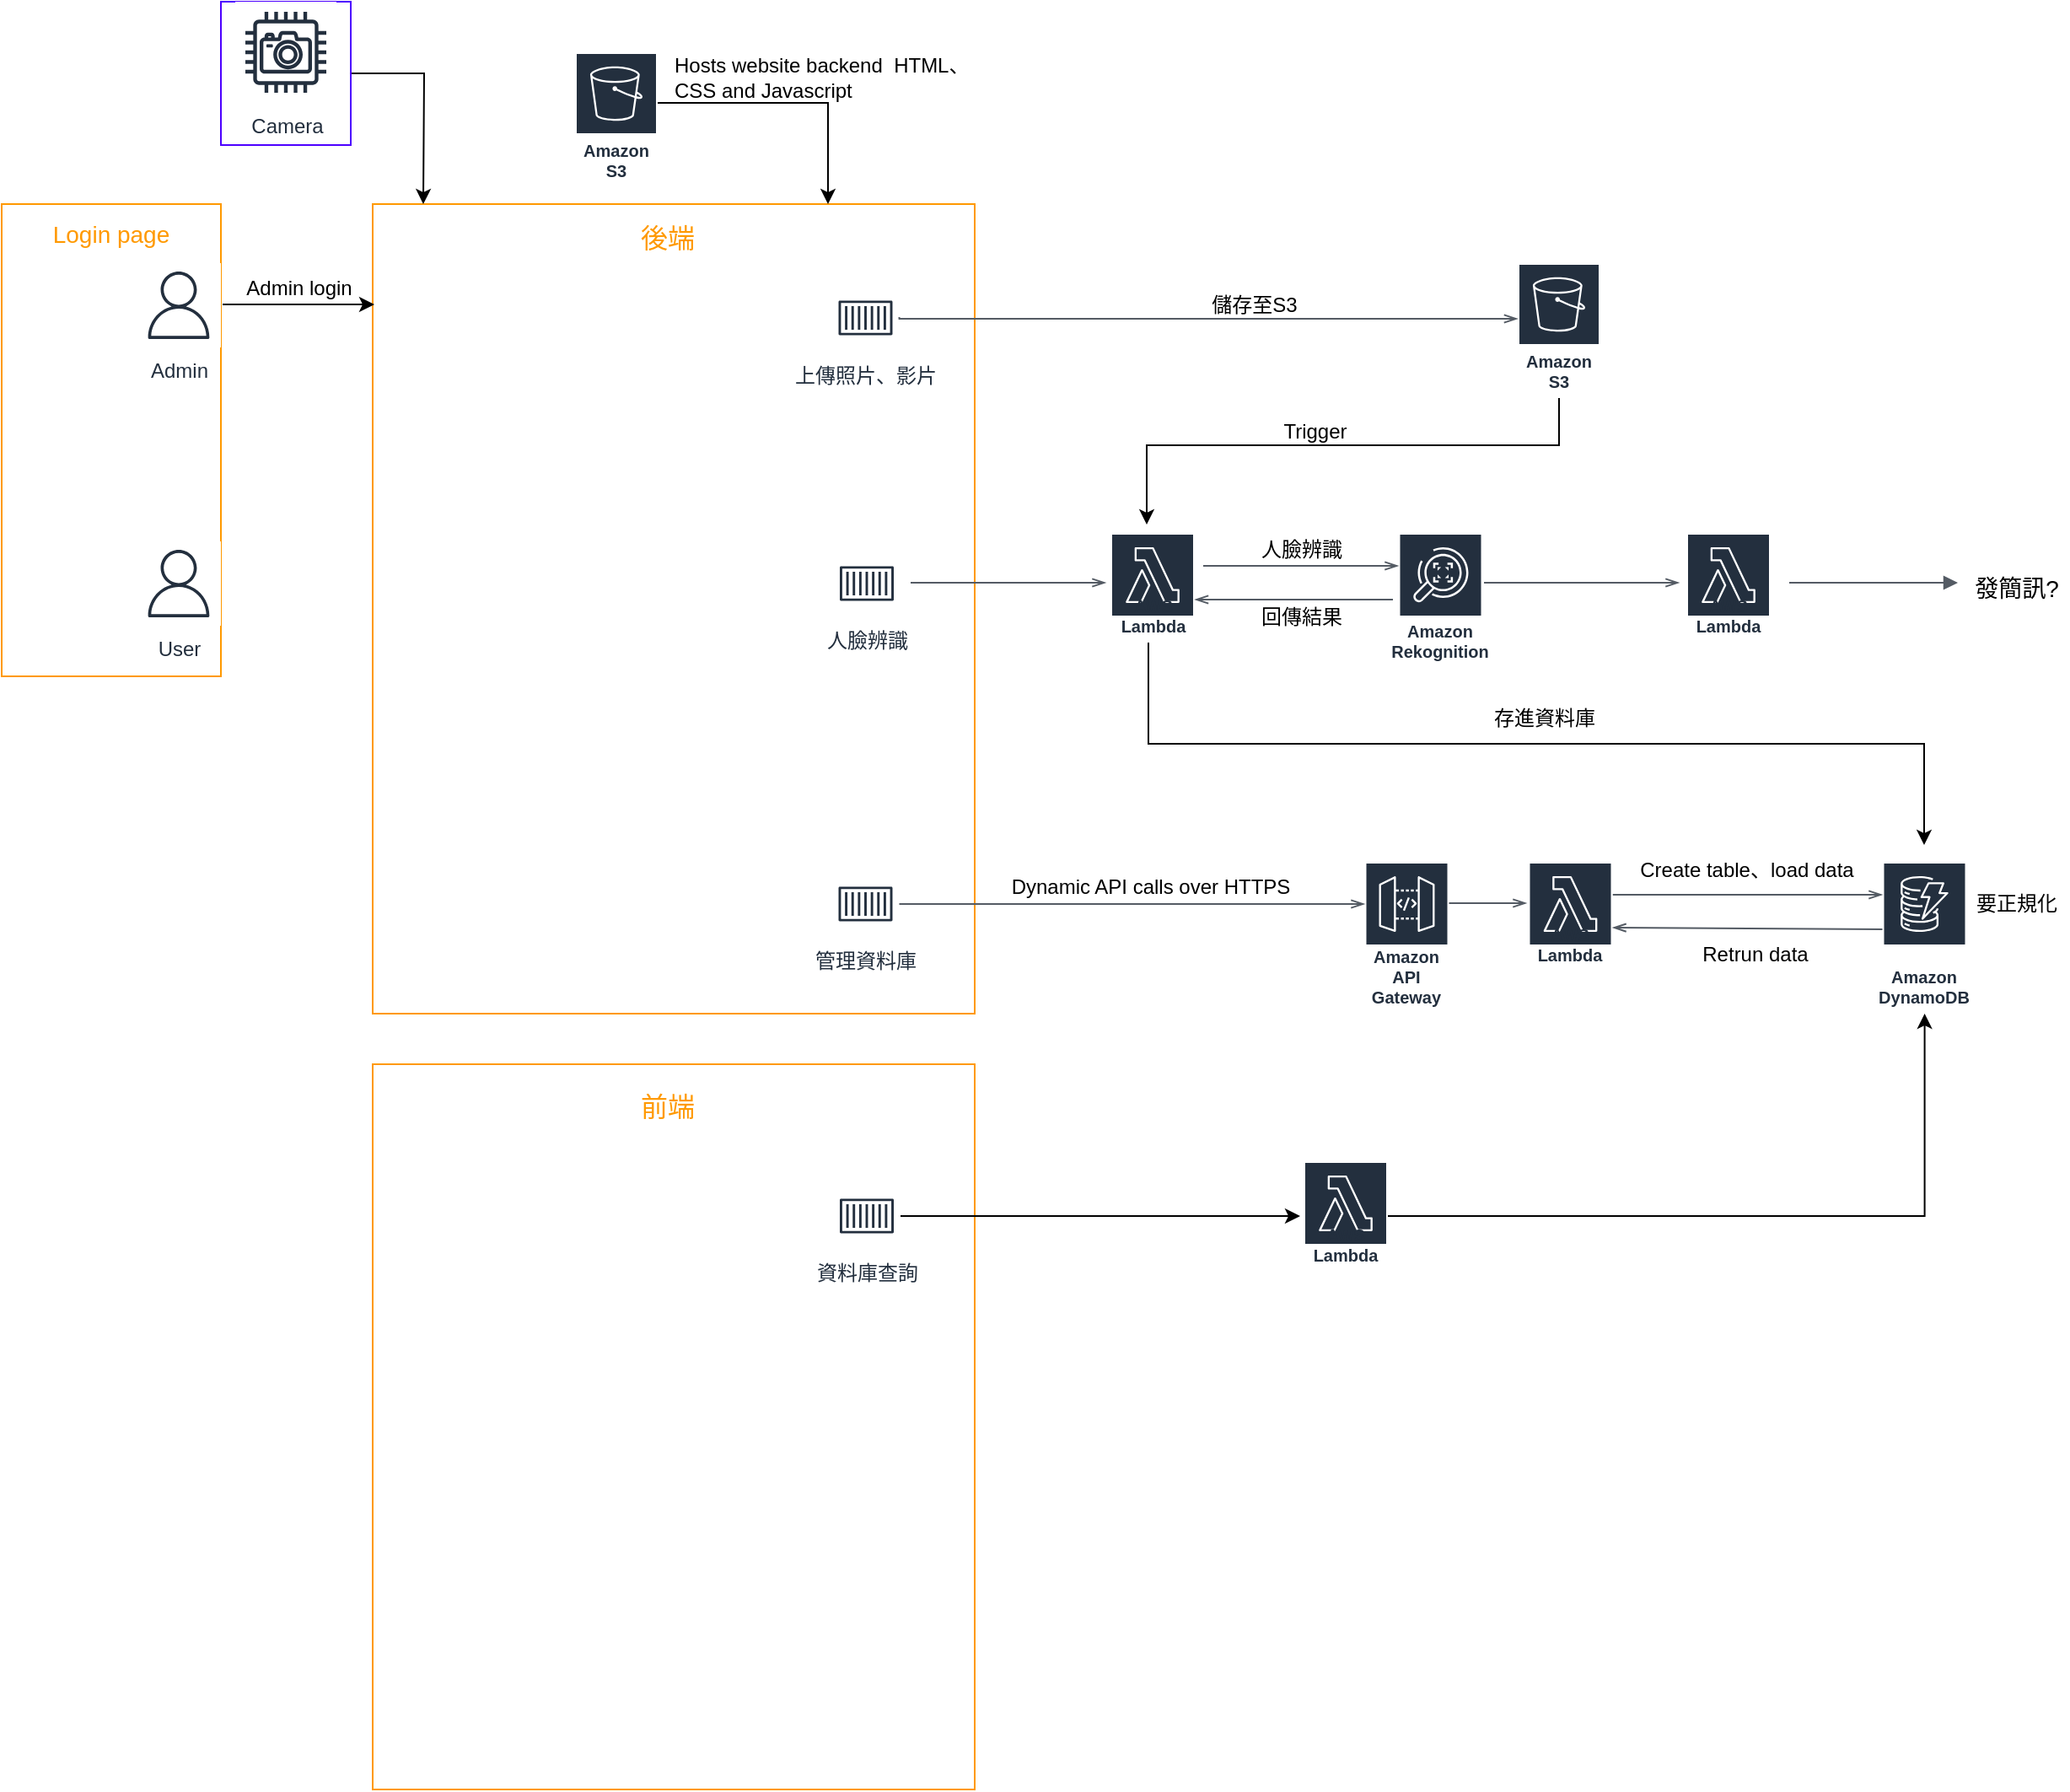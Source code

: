 <mxfile version="22.1.21" type="github">
  <diagram name="第 1 页" id="VFCjEm5W6MaqiMix1aKl">
    <mxGraphModel dx="2626" dy="2159" grid="1" gridSize="10" guides="1" tooltips="1" connect="1" arrows="1" fold="1" page="1" pageScale="1" pageWidth="827" pageHeight="1169" math="0" shadow="0">
      <root>
        <mxCell id="0" />
        <mxCell id="1" parent="0" />
        <mxCell id="pPQGrUG8o8pBh9T2TDlA-16" value="" style="outlineConnect=0;gradientColor=none;html=1;whiteSpace=wrap;fontSize=12;fontStyle=0;strokeColor=#FF9900;fillColor=none;verticalAlign=top;align=center;fontColor=#FF9900;dashed=0;spacingTop=3;" parent="1" vertex="1">
          <mxGeometry x="70" y="600" width="357" height="430" as="geometry" />
        </mxCell>
        <mxCell id="O1jKtoPmyAMp938oBS-_-8" value="" style="outlineConnect=0;gradientColor=none;html=1;whiteSpace=wrap;fontSize=12;fontStyle=0;strokeColor=#FF9900;fillColor=none;verticalAlign=top;align=center;fontColor=#FF9900;dashed=0;spacingTop=3;" parent="1" vertex="1">
          <mxGeometry x="70" y="90" width="357" height="480" as="geometry" />
        </mxCell>
        <mxCell id="O1jKtoPmyAMp938oBS-_-39" value="&lt;font style=&quot;font-size: 14px;&quot;&gt;Login page&lt;/font&gt;" style="outlineConnect=0;gradientColor=none;html=1;whiteSpace=wrap;fontSize=12;fontStyle=0;strokeColor=#FF9900;fillColor=none;verticalAlign=top;align=center;fontColor=#FF9900;dashed=0;spacingTop=3;" parent="1" vertex="1">
          <mxGeometry x="-150" y="90" width="130" height="280" as="geometry" />
        </mxCell>
        <mxCell id="O1jKtoPmyAMp938oBS-_-44" style="edgeStyle=orthogonalEdgeStyle;rounded=0;orthogonalLoop=1;jettySize=auto;html=1;" parent="1" edge="1">
          <mxGeometry relative="1" as="geometry">
            <mxPoint x="71" y="149.5" as="targetPoint" />
            <mxPoint x="-19" y="149.5" as="sourcePoint" />
          </mxGeometry>
        </mxCell>
        <mxCell id="O1jKtoPmyAMp938oBS-_-2" value="Admin&lt;br&gt;" style="sketch=0;outlineConnect=0;fontColor=#232F3E;gradientColor=none;strokeColor=#232F3E;fillColor=#ffffff;dashed=0;verticalLabelPosition=bottom;verticalAlign=top;align=center;html=1;fontSize=12;fontStyle=0;aspect=fixed;shape=mxgraph.aws4.resourceIcon;resIcon=mxgraph.aws4.user;" parent="1" vertex="1">
          <mxGeometry x="-70" y="125" width="50" height="50" as="geometry" />
        </mxCell>
        <mxCell id="O1jKtoPmyAMp938oBS-_-15" value="管理資料庫" style="sketch=0;outlineConnect=0;fontColor=#232F3E;gradientColor=none;strokeColor=#232F3E;fillColor=#ffffff;dashed=0;verticalLabelPosition=bottom;verticalAlign=top;align=center;html=1;fontSize=12;fontStyle=0;aspect=fixed;shape=mxgraph.aws4.resourceIcon;resIcon=mxgraph.aws4.container_1;" parent="1" vertex="1">
          <mxGeometry x="342.25" y="485" width="40" height="40" as="geometry" />
        </mxCell>
        <mxCell id="O1jKtoPmyAMp938oBS-_-17" value="人臉辨識" style="sketch=0;outlineConnect=0;fontColor=#232F3E;gradientColor=none;strokeColor=#232F3E;fillColor=#ffffff;dashed=0;verticalLabelPosition=bottom;verticalAlign=top;align=center;html=1;fontSize=12;fontStyle=0;aspect=fixed;shape=mxgraph.aws4.resourceIcon;resIcon=mxgraph.aws4.container_1;" parent="1" vertex="1">
          <mxGeometry x="343" y="295" width="40" height="40" as="geometry" />
        </mxCell>
        <mxCell id="O1jKtoPmyAMp938oBS-_-25" style="edgeStyle=orthogonalEdgeStyle;rounded=0;orthogonalLoop=1;jettySize=auto;html=1;exitX=0.5;exitY=1;exitDx=0;exitDy=0;" parent="1" edge="1">
          <mxGeometry relative="1" as="geometry">
            <mxPoint x="316.75" y="157.5" as="sourcePoint" />
            <mxPoint x="316.75" y="157.5" as="targetPoint" />
          </mxGeometry>
        </mxCell>
        <mxCell id="O1jKtoPmyAMp938oBS-_-31" value="Amazon DynamoDB" style="sketch=0;outlineConnect=0;fontColor=#232F3E;gradientColor=none;strokeColor=#ffffff;fillColor=#232F3E;dashed=0;verticalLabelPosition=middle;verticalAlign=bottom;align=center;html=1;whiteSpace=wrap;fontSize=10;fontStyle=1;spacing=3;shape=mxgraph.aws4.productIcon;prIcon=mxgraph.aws4.dynamodb;" parent="1" vertex="1">
          <mxGeometry x="965.25" y="480" width="50" height="90" as="geometry" />
        </mxCell>
        <mxCell id="O1jKtoPmyAMp938oBS-_-34" value="Retrun data" style="text;html=1;strokeColor=none;fillColor=none;align=center;verticalAlign=middle;whiteSpace=wrap;rounded=0;" parent="1" vertex="1">
          <mxGeometry x="855.25" y="520" width="70" height="30" as="geometry" />
        </mxCell>
        <mxCell id="O1jKtoPmyAMp938oBS-_-35" value="" style="edgeStyle=orthogonalEdgeStyle;html=1;endArrow=openThin;elbow=vertical;startArrow=none;endFill=0;strokeColor=#545B64;rounded=0;entryX=0;entryY=0.222;entryDx=0;entryDy=0;entryPerimeter=0;" parent="1" edge="1">
          <mxGeometry width="100" relative="1" as="geometry">
            <mxPoint x="805.25" y="499.52" as="sourcePoint" />
            <mxPoint x="965.25" y="499.5" as="targetPoint" />
          </mxGeometry>
        </mxCell>
        <mxCell id="O1jKtoPmyAMp938oBS-_-36" value="Create table、load data" style="text;html=1;strokeColor=none;fillColor=none;align=center;verticalAlign=middle;whiteSpace=wrap;rounded=0;" parent="1" vertex="1">
          <mxGeometry x="815.25" y="470" width="140" height="30" as="geometry" />
        </mxCell>
        <mxCell id="O1jKtoPmyAMp938oBS-_-37" value="Amazon S3" style="sketch=0;outlineConnect=0;fontColor=#232F3E;gradientColor=none;strokeColor=#ffffff;fillColor=#232F3E;dashed=0;verticalLabelPosition=middle;verticalAlign=bottom;align=center;html=1;whiteSpace=wrap;fontSize=10;fontStyle=1;spacing=3;shape=mxgraph.aws4.productIcon;prIcon=mxgraph.aws4.s3;" parent="1" vertex="1">
          <mxGeometry x="190" width="49" height="80" as="geometry" />
        </mxCell>
        <mxCell id="O1jKtoPmyAMp938oBS-_-38" value="Hosts website backend&amp;nbsp; HTML、CSS and Javascript&amp;nbsp;&amp;nbsp;" style="text;html=1;strokeColor=none;fillColor=none;align=left;verticalAlign=middle;whiteSpace=wrap;rounded=0;" parent="1" vertex="1">
          <mxGeometry x="247" width="201" height="30" as="geometry" />
        </mxCell>
        <mxCell id="O1jKtoPmyAMp938oBS-_-40" value="User" style="sketch=0;outlineConnect=0;fontColor=#232F3E;gradientColor=none;strokeColor=#232F3E;fillColor=#ffffff;dashed=0;verticalLabelPosition=bottom;verticalAlign=top;align=center;html=1;fontSize=12;fontStyle=0;aspect=fixed;shape=mxgraph.aws4.resourceIcon;resIcon=mxgraph.aws4.user;" parent="1" vertex="1">
          <mxGeometry x="-70" y="290" width="50" height="50" as="geometry" />
        </mxCell>
        <mxCell id="O1jKtoPmyAMp938oBS-_-45" value="Admin login" style="text;html=1;strokeColor=none;fillColor=none;align=center;verticalAlign=middle;whiteSpace=wrap;rounded=0;" parent="1" vertex="1">
          <mxGeometry x="-9" y="125" width="71" height="30" as="geometry" />
        </mxCell>
        <mxCell id="O1jKtoPmyAMp938oBS-_-46" value="要正規化" style="text;html=1;strokeColor=none;fillColor=none;align=center;verticalAlign=middle;whiteSpace=wrap;rounded=0;" parent="1" vertex="1">
          <mxGeometry x="1015.25" y="490" width="60" height="30" as="geometry" />
        </mxCell>
        <mxCell id="O1jKtoPmyAMp938oBS-_-47" value="Amazon Rekognition" style="sketch=0;outlineConnect=0;fontColor=#232F3E;gradientColor=none;strokeColor=#ffffff;fillColor=#232F3E;dashed=0;verticalLabelPosition=middle;verticalAlign=bottom;align=center;html=1;whiteSpace=wrap;fontSize=10;fontStyle=1;spacing=3;shape=mxgraph.aws4.productIcon;prIcon=mxgraph.aws4.rekognition;" parent="1" vertex="1">
          <mxGeometry x="678.25" y="285" width="50" height="80" as="geometry" />
        </mxCell>
        <mxCell id="a6JBxLxwtquYG9cKJR-4-1" value="AWS Lambda" style="sketch=0;outlineConnect=0;fontColor=#232F3E;gradientColor=none;strokeColor=#ffffff;fillColor=#232F3E;dashed=0;verticalLabelPosition=middle;verticalAlign=bottom;align=center;html=1;whiteSpace=wrap;fontSize=10;fontStyle=1;spacing=3;shape=mxgraph.aws4.productIcon;prIcon=mxgraph.aws4.lambda;" parent="1" vertex="1">
          <mxGeometry x="755.25" y="480" width="50" height="65" as="geometry" />
        </mxCell>
        <mxCell id="a6JBxLxwtquYG9cKJR-4-6" value="Amazon API Gateway" style="sketch=0;outlineConnect=0;fontColor=#232F3E;gradientColor=none;strokeColor=#ffffff;fillColor=#232F3E;dashed=0;verticalLabelPosition=middle;verticalAlign=bottom;align=center;html=1;whiteSpace=wrap;fontSize=10;fontStyle=1;spacing=3;shape=mxgraph.aws4.productIcon;prIcon=mxgraph.aws4.api_gateway;" parent="1" vertex="1">
          <mxGeometry x="658.25" y="480" width="50" height="90" as="geometry" />
        </mxCell>
        <mxCell id="a6JBxLxwtquYG9cKJR-4-8" value="" style="edgeStyle=orthogonalEdgeStyle;html=1;endArrow=openThin;elbow=vertical;startArrow=none;endFill=0;strokeColor=#545B64;rounded=0;" parent="1" source="O1jKtoPmyAMp938oBS-_-15" edge="1">
          <mxGeometry width="100" relative="1" as="geometry">
            <mxPoint x="422.25" y="505" as="sourcePoint" />
            <mxPoint x="658.25" y="505" as="targetPoint" />
          </mxGeometry>
        </mxCell>
        <mxCell id="a6JBxLxwtquYG9cKJR-4-14" value="" style="edgeStyle=orthogonalEdgeStyle;html=1;endArrow=none;elbow=vertical;startArrow=openThin;startFill=0;strokeColor=#545B64;rounded=0;entryX=0;entryY=0.444;entryDx=0;entryDy=0;entryPerimeter=0;" parent="1" target="O1jKtoPmyAMp938oBS-_-31" edge="1">
          <mxGeometry width="100" relative="1" as="geometry">
            <mxPoint x="805.25" y="519" as="sourcePoint" />
            <mxPoint x="905.25" y="519" as="targetPoint" />
          </mxGeometry>
        </mxCell>
        <mxCell id="a6JBxLxwtquYG9cKJR-4-15" value="" style="edgeStyle=orthogonalEdgeStyle;html=1;endArrow=openThin;elbow=vertical;startArrow=none;endFill=0;strokeColor=#545B64;rounded=0;" parent="1" edge="1">
          <mxGeometry width="100" relative="1" as="geometry">
            <mxPoint x="708.25" y="504.5" as="sourcePoint" />
            <mxPoint x="754.25" y="504.5" as="targetPoint" />
          </mxGeometry>
        </mxCell>
        <mxCell id="a6JBxLxwtquYG9cKJR-4-17" value="Dynamic API calls over HTTPS" style="text;html=1;strokeColor=none;fillColor=none;align=center;verticalAlign=middle;whiteSpace=wrap;rounded=0;" parent="1" vertex="1">
          <mxGeometry x="435.25" y="480" width="193" height="30" as="geometry" />
        </mxCell>
        <mxCell id="a6JBxLxwtquYG9cKJR-4-18" style="edgeStyle=orthogonalEdgeStyle;rounded=0;orthogonalLoop=1;jettySize=auto;html=1;" parent="1" source="O1jKtoPmyAMp938oBS-_-37" edge="1">
          <mxGeometry relative="1" as="geometry">
            <mxPoint x="340" y="90" as="targetPoint" />
            <Array as="points">
              <mxPoint x="340" y="30" />
              <mxPoint x="340" y="90" />
            </Array>
          </mxGeometry>
        </mxCell>
        <mxCell id="pPQGrUG8o8pBh9T2TDlA-6" style="edgeStyle=orthogonalEdgeStyle;rounded=0;orthogonalLoop=1;jettySize=auto;html=1;" parent="1" source="a6JBxLxwtquYG9cKJR-4-19" edge="1">
          <mxGeometry relative="1" as="geometry">
            <mxPoint x="529" y="280" as="targetPoint" />
            <Array as="points">
              <mxPoint x="774" y="233" />
              <mxPoint x="529" y="233" />
              <mxPoint x="529" y="260" />
            </Array>
          </mxGeometry>
        </mxCell>
        <mxCell id="a6JBxLxwtquYG9cKJR-4-19" value="Amazon S3" style="sketch=0;outlineConnect=0;fontColor=#232F3E;gradientColor=none;strokeColor=#ffffff;fillColor=#232F3E;dashed=0;verticalLabelPosition=middle;verticalAlign=bottom;align=center;html=1;whiteSpace=wrap;fontSize=10;fontStyle=1;spacing=3;shape=mxgraph.aws4.productIcon;prIcon=mxgraph.aws4.s3;" parent="1" vertex="1">
          <mxGeometry x="749" y="125" width="49" height="80" as="geometry" />
        </mxCell>
        <mxCell id="a6JBxLxwtquYG9cKJR-4-24" value="上傳照片、影片" style="sketch=0;outlineConnect=0;fontColor=#232F3E;gradientColor=none;strokeColor=#232F3E;fillColor=#ffffff;dashed=0;verticalLabelPosition=bottom;verticalAlign=top;align=center;html=1;fontSize=12;fontStyle=0;aspect=fixed;shape=mxgraph.aws4.resourceIcon;resIcon=mxgraph.aws4.container_1;" parent="1" vertex="1">
          <mxGeometry x="342.25" y="137.5" width="40" height="40" as="geometry" />
        </mxCell>
        <mxCell id="a6JBxLxwtquYG9cKJR-4-30" value="儲存至S3" style="text;html=1;strokeColor=none;fillColor=none;align=center;verticalAlign=middle;whiteSpace=wrap;rounded=0;" parent="1" vertex="1">
          <mxGeometry x="507.5" y="135" width="170" height="30" as="geometry" />
        </mxCell>
        <mxCell id="a6JBxLxwtquYG9cKJR-4-31" value="" style="edgeStyle=orthogonalEdgeStyle;html=1;endArrow=openThin;elbow=vertical;startArrow=none;endFill=0;strokeColor=#545B64;rounded=0;" parent="1" target="a6JBxLxwtquYG9cKJR-4-19" edge="1">
          <mxGeometry width="100" relative="1" as="geometry">
            <mxPoint x="382.25" y="157" as="sourcePoint" />
            <mxPoint x="498.25" y="157" as="targetPoint" />
            <Array as="points">
              <mxPoint x="382" y="158" />
            </Array>
          </mxGeometry>
        </mxCell>
        <mxCell id="pPQGrUG8o8pBh9T2TDlA-1" value="AWS Lambda" style="sketch=0;outlineConnect=0;fontColor=#232F3E;gradientColor=none;strokeColor=#ffffff;fillColor=#232F3E;dashed=0;verticalLabelPosition=middle;verticalAlign=bottom;align=center;html=1;whiteSpace=wrap;fontSize=10;fontStyle=1;spacing=3;shape=mxgraph.aws4.productIcon;prIcon=mxgraph.aws4.lambda;" parent="1" vertex="1">
          <mxGeometry x="507.5" y="285" width="50" height="65" as="geometry" />
        </mxCell>
        <mxCell id="pPQGrUG8o8pBh9T2TDlA-9" style="edgeStyle=orthogonalEdgeStyle;rounded=0;orthogonalLoop=1;jettySize=auto;html=1;" parent="1" edge="1">
          <mxGeometry relative="1" as="geometry">
            <mxPoint x="990" y="470" as="targetPoint" />
            <mxPoint x="530" y="350" as="sourcePoint" />
            <Array as="points">
              <mxPoint x="530" y="410" />
              <mxPoint x="990" y="410" />
            </Array>
          </mxGeometry>
        </mxCell>
        <mxCell id="pPQGrUG8o8pBh9T2TDlA-2" value="AWS Lambda" style="sketch=0;outlineConnect=0;fontColor=#232F3E;gradientColor=none;strokeColor=#ffffff;fillColor=#232F3E;dashed=0;verticalLabelPosition=middle;verticalAlign=bottom;align=center;html=1;whiteSpace=wrap;fontSize=10;fontStyle=1;spacing=3;shape=mxgraph.aws4.productIcon;prIcon=mxgraph.aws4.lambda;" parent="1" vertex="1">
          <mxGeometry x="849" y="285" width="50" height="65" as="geometry" />
        </mxCell>
        <mxCell id="pPQGrUG8o8pBh9T2TDlA-3" value="" style="edgeStyle=orthogonalEdgeStyle;html=1;endArrow=openThin;elbow=vertical;startArrow=none;endFill=0;strokeColor=#545B64;rounded=0;" parent="1" edge="1">
          <mxGeometry width="100" relative="1" as="geometry">
            <mxPoint x="389" y="314.5" as="sourcePoint" />
            <mxPoint x="504.75" y="314.5" as="targetPoint" />
          </mxGeometry>
        </mxCell>
        <mxCell id="pPQGrUG8o8pBh9T2TDlA-4" value="" style="edgeStyle=orthogonalEdgeStyle;html=1;endArrow=openThin;elbow=vertical;startArrow=none;endFill=0;strokeColor=#545B64;rounded=0;" parent="1" edge="1">
          <mxGeometry width="100" relative="1" as="geometry">
            <mxPoint x="562.5" y="304.5" as="sourcePoint" />
            <mxPoint x="678.25" y="304.5" as="targetPoint" />
          </mxGeometry>
        </mxCell>
        <mxCell id="pPQGrUG8o8pBh9T2TDlA-5" value="" style="edgeStyle=orthogonalEdgeStyle;html=1;endArrow=openThin;elbow=vertical;startArrow=none;endFill=0;strokeColor=#545B64;rounded=0;" parent="1" edge="1">
          <mxGeometry width="100" relative="1" as="geometry">
            <mxPoint x="729" y="314.5" as="sourcePoint" />
            <mxPoint x="844.75" y="314.5" as="targetPoint" />
          </mxGeometry>
        </mxCell>
        <mxCell id="pPQGrUG8o8pBh9T2TDlA-7" value="Trigger" style="text;html=1;strokeColor=none;fillColor=none;align=center;verticalAlign=middle;whiteSpace=wrap;rounded=0;" parent="1" vertex="1">
          <mxGeometry x="599" y="210" width="60" height="30" as="geometry" />
        </mxCell>
        <mxCell id="pPQGrUG8o8pBh9T2TDlA-8" value="人臉辨識" style="text;html=1;strokeColor=none;fillColor=none;align=center;verticalAlign=middle;whiteSpace=wrap;rounded=0;" parent="1" vertex="1">
          <mxGeometry x="591" y="280" width="60" height="30" as="geometry" />
        </mxCell>
        <mxCell id="pPQGrUG8o8pBh9T2TDlA-14" value="&lt;font color=&quot;#ff9900&quot; style=&quot;font-size: 16px;&quot;&gt;後端&lt;/font&gt;" style="text;html=1;strokeColor=none;fillColor=none;align=center;verticalAlign=middle;whiteSpace=wrap;rounded=0;fontSize=16;" parent="1" vertex="1">
          <mxGeometry x="130" y="95" width="230" height="30" as="geometry" />
        </mxCell>
        <mxCell id="pPQGrUG8o8pBh9T2TDlA-15" value="&lt;font color=&quot;#ff9900&quot; style=&quot;font-size: 16px;&quot;&gt;前端&lt;/font&gt;" style="text;html=1;strokeColor=none;fillColor=none;align=center;verticalAlign=middle;whiteSpace=wrap;rounded=0;fontSize=16;" parent="1" vertex="1">
          <mxGeometry x="169.25" y="610" width="151.5" height="30" as="geometry" />
        </mxCell>
        <mxCell id="Vm1vwxEjEGVl82Kh1ue6-12" style="edgeStyle=orthogonalEdgeStyle;rounded=0;orthogonalLoop=1;jettySize=auto;html=1;" parent="1" source="pPQGrUG8o8pBh9T2TDlA-26" edge="1">
          <mxGeometry relative="1" as="geometry">
            <mxPoint x="100" y="90" as="targetPoint" />
          </mxGeometry>
        </mxCell>
        <mxCell id="pPQGrUG8o8pBh9T2TDlA-26" value="" style="outlineConnect=0;gradientColor=none;html=1;whiteSpace=wrap;fontSize=12;fontStyle=0;strokeColor=#4c00ff;fillColor=none;verticalAlign=top;align=center;fontColor=#0062ff;dashed=0;spacingTop=3;" parent="1" vertex="1">
          <mxGeometry x="-20" y="-30" width="77" height="85" as="geometry" />
        </mxCell>
        <mxCell id="Vm1vwxEjEGVl82Kh1ue6-2" value="" style="edgeStyle=orthogonalEdgeStyle;html=1;endArrow=none;elbow=vertical;startArrow=openThin;startFill=0;strokeColor=#545B64;rounded=0;" parent="1" edge="1">
          <mxGeometry width="100" relative="1" as="geometry">
            <mxPoint x="557.5" y="324.5" as="sourcePoint" />
            <mxPoint x="675" y="324.5" as="targetPoint" />
          </mxGeometry>
        </mxCell>
        <mxCell id="Vm1vwxEjEGVl82Kh1ue6-3" value="回傳結果" style="text;html=1;strokeColor=none;fillColor=none;align=center;verticalAlign=middle;whiteSpace=wrap;rounded=0;" parent="1" vertex="1">
          <mxGeometry x="570" y="320" width="102" height="30" as="geometry" />
        </mxCell>
        <mxCell id="Vm1vwxEjEGVl82Kh1ue6-5" value="存進資料庫" style="text;html=1;strokeColor=none;fillColor=none;align=center;verticalAlign=middle;whiteSpace=wrap;rounded=0;" parent="1" vertex="1">
          <mxGeometry x="720" y="380" width="90" height="30" as="geometry" />
        </mxCell>
        <mxCell id="Vm1vwxEjEGVl82Kh1ue6-7" value="" style="edgeStyle=orthogonalEdgeStyle;html=1;endArrow=block;elbow=vertical;startArrow=none;endFill=1;strokeColor=#545B64;rounded=0;" parent="1" edge="1">
          <mxGeometry width="100" relative="1" as="geometry">
            <mxPoint x="910" y="314.5" as="sourcePoint" />
            <mxPoint x="1010" y="314.5" as="targetPoint" />
          </mxGeometry>
        </mxCell>
        <mxCell id="Vm1vwxEjEGVl82Kh1ue6-8" value="Camera" style="sketch=0;outlineConnect=0;fontColor=#232F3E;gradientColor=none;strokeColor=#232F3E;fillColor=#ffffff;dashed=0;verticalLabelPosition=bottom;verticalAlign=top;align=center;html=1;fontSize=12;fontStyle=0;aspect=fixed;shape=mxgraph.aws4.resourceIcon;resIcon=mxgraph.aws4.camera;" parent="1" vertex="1">
          <mxGeometry x="-11.5" y="-30" width="60" height="60" as="geometry" />
        </mxCell>
        <mxCell id="Vm1vwxEjEGVl82Kh1ue6-11" value="&lt;font style=&quot;font-size: 14px;&quot;&gt;發簡訊?&lt;/font&gt;" style="text;html=1;strokeColor=none;fillColor=none;align=center;verticalAlign=middle;whiteSpace=wrap;rounded=0;" parent="1" vertex="1">
          <mxGeometry x="1015" y="303" width="60" height="30" as="geometry" />
        </mxCell>
        <mxCell id="Vm1vwxEjEGVl82Kh1ue6-16" style="edgeStyle=orthogonalEdgeStyle;rounded=0;orthogonalLoop=1;jettySize=auto;html=1;" parent="1" source="Vm1vwxEjEGVl82Kh1ue6-13" edge="1">
          <mxGeometry relative="1" as="geometry">
            <mxPoint x="620" y="690" as="targetPoint" />
          </mxGeometry>
        </mxCell>
        <mxCell id="Vm1vwxEjEGVl82Kh1ue6-13" value="資料庫查詢" style="sketch=0;outlineConnect=0;fontColor=#232F3E;gradientColor=none;strokeColor=#232F3E;fillColor=#ffffff;dashed=0;verticalLabelPosition=bottom;verticalAlign=top;align=center;html=1;fontSize=12;fontStyle=0;aspect=fixed;shape=mxgraph.aws4.resourceIcon;resIcon=mxgraph.aws4.container_1;" parent="1" vertex="1">
          <mxGeometry x="343" y="670" width="40" height="40" as="geometry" />
        </mxCell>
        <mxCell id="Vm1vwxEjEGVl82Kh1ue6-17" style="edgeStyle=orthogonalEdgeStyle;rounded=0;orthogonalLoop=1;jettySize=auto;html=1;" parent="1" source="Vm1vwxEjEGVl82Kh1ue6-15" target="O1jKtoPmyAMp938oBS-_-31" edge="1">
          <mxGeometry relative="1" as="geometry" />
        </mxCell>
        <mxCell id="Vm1vwxEjEGVl82Kh1ue6-15" value="AWS Lambda" style="sketch=0;outlineConnect=0;fontColor=#232F3E;gradientColor=none;strokeColor=#ffffff;fillColor=#232F3E;dashed=0;verticalLabelPosition=middle;verticalAlign=bottom;align=center;html=1;whiteSpace=wrap;fontSize=10;fontStyle=1;spacing=3;shape=mxgraph.aws4.productIcon;prIcon=mxgraph.aws4.lambda;" parent="1" vertex="1">
          <mxGeometry x="622" y="657.5" width="50" height="65" as="geometry" />
        </mxCell>
      </root>
    </mxGraphModel>
  </diagram>
</mxfile>
